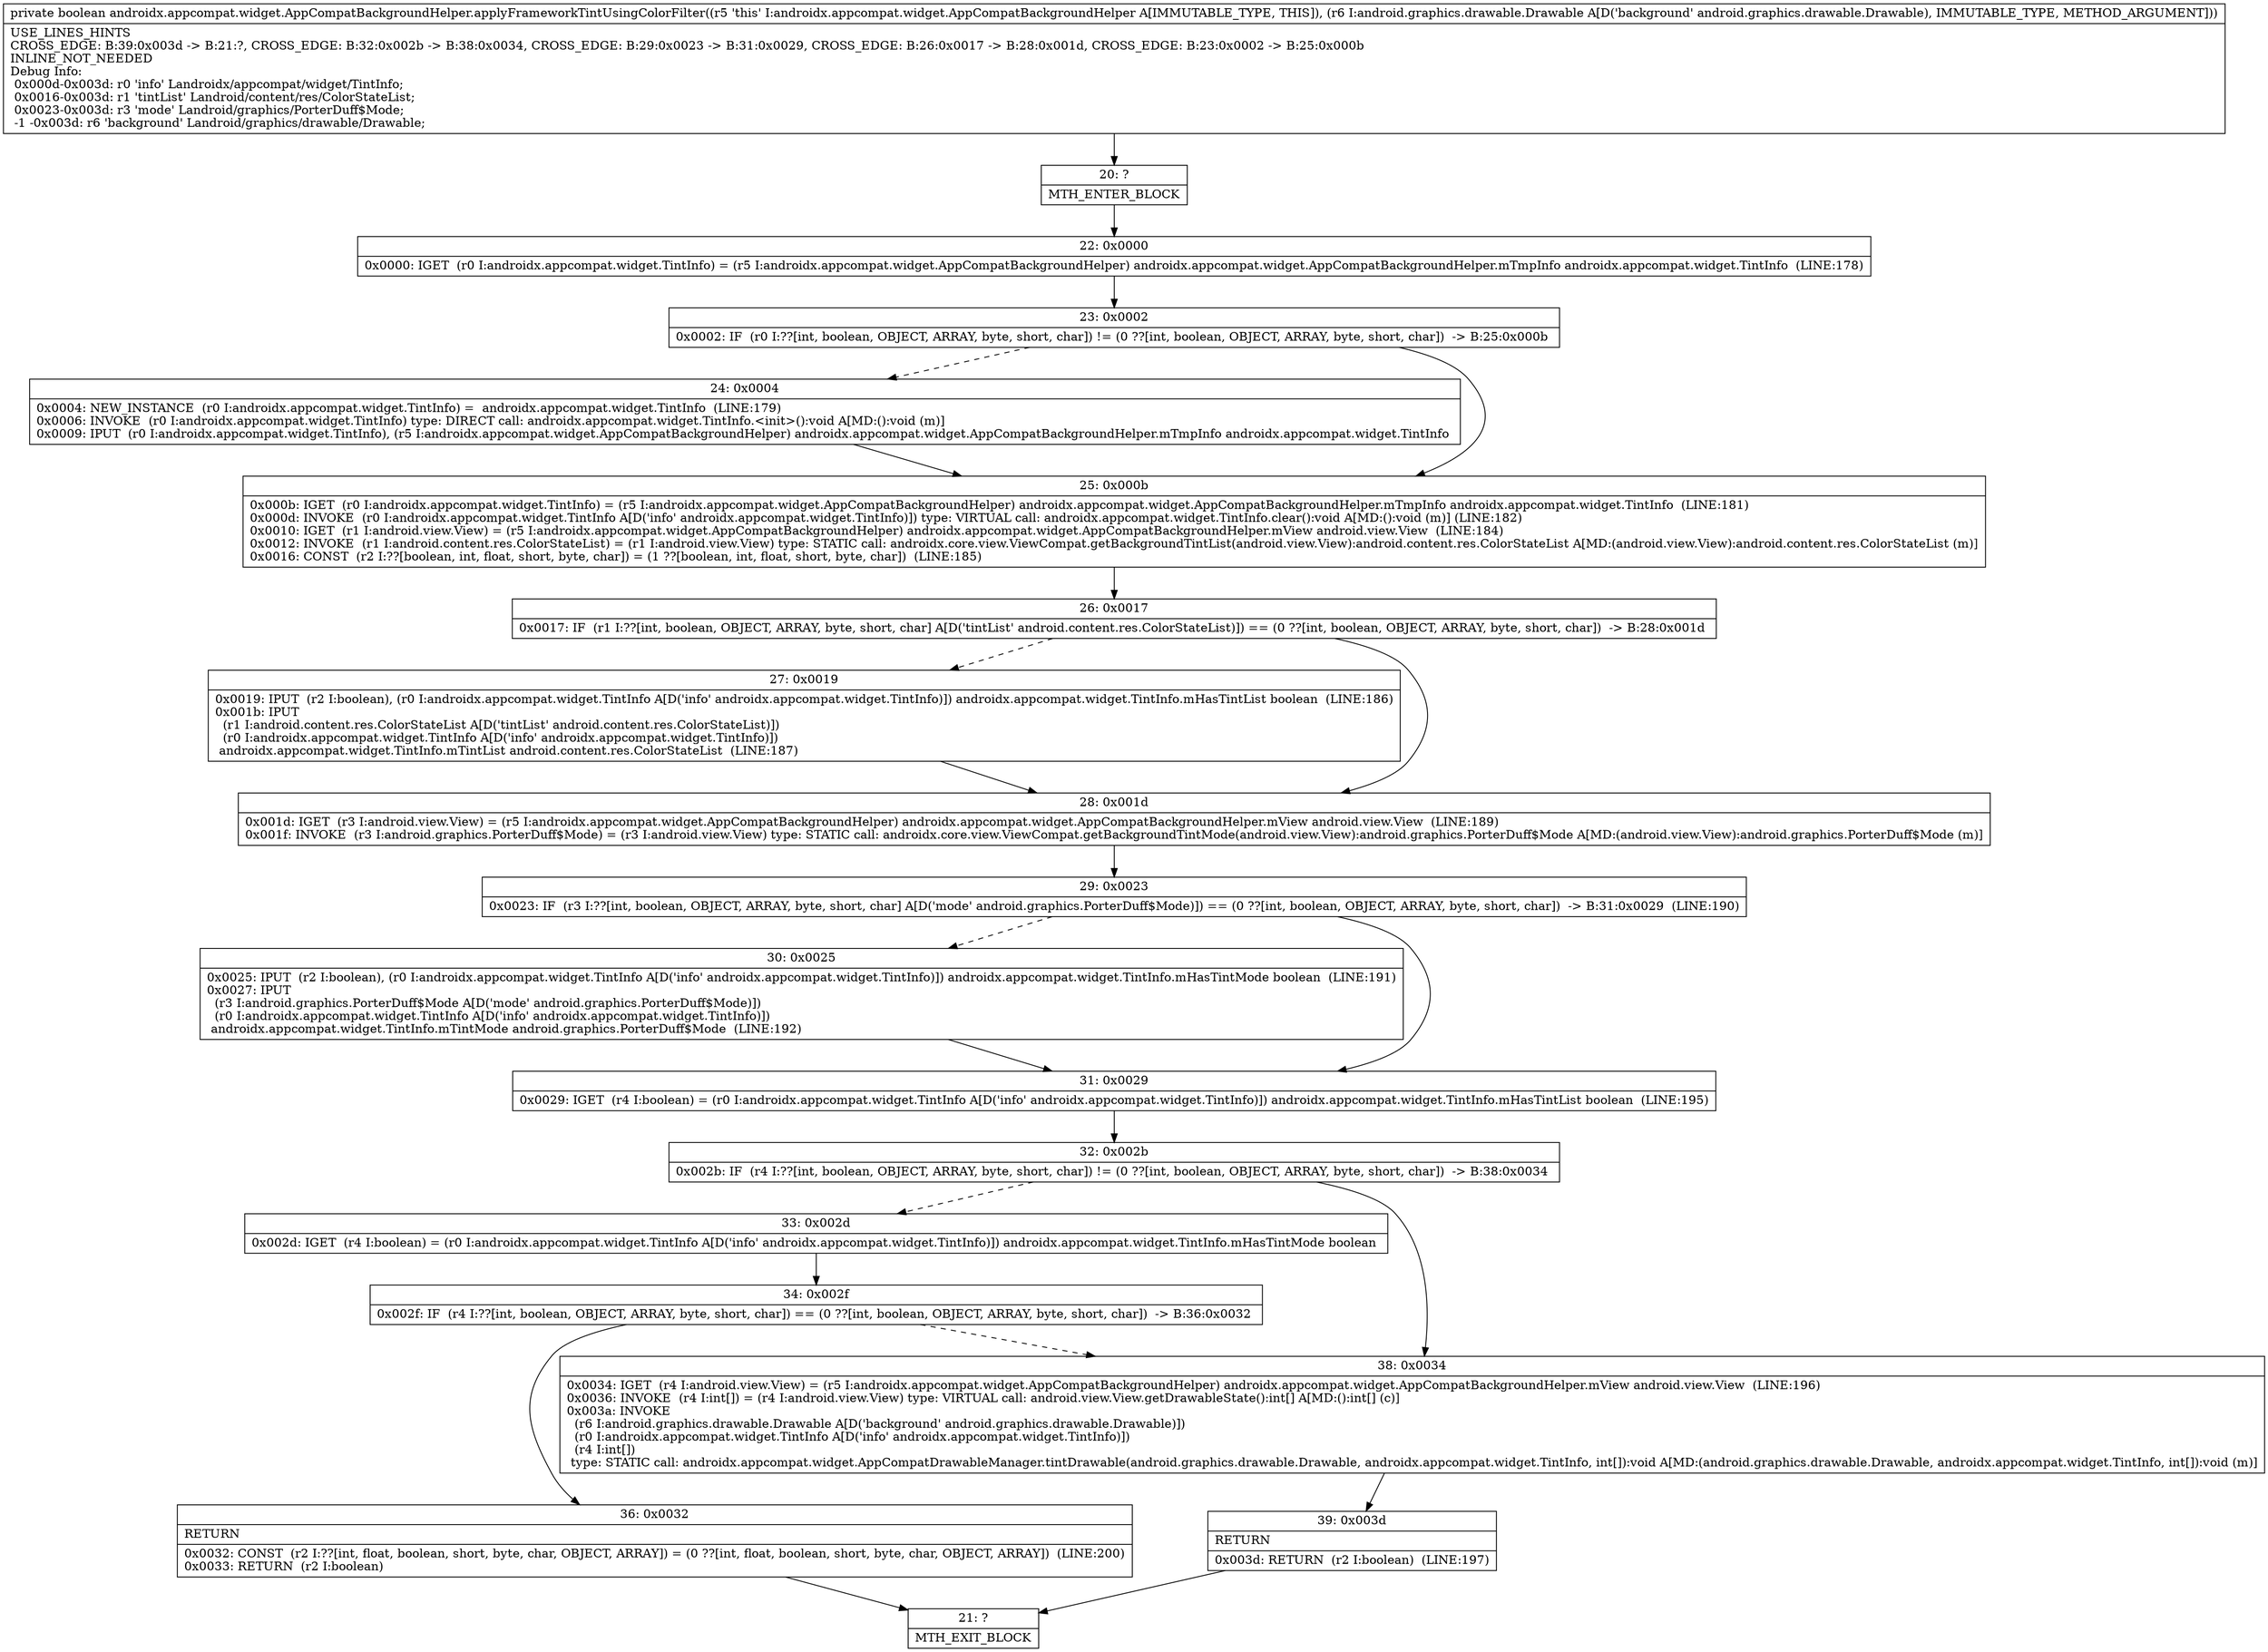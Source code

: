 digraph "CFG forandroidx.appcompat.widget.AppCompatBackgroundHelper.applyFrameworkTintUsingColorFilter(Landroid\/graphics\/drawable\/Drawable;)Z" {
Node_20 [shape=record,label="{20\:\ ?|MTH_ENTER_BLOCK\l}"];
Node_22 [shape=record,label="{22\:\ 0x0000|0x0000: IGET  (r0 I:androidx.appcompat.widget.TintInfo) = (r5 I:androidx.appcompat.widget.AppCompatBackgroundHelper) androidx.appcompat.widget.AppCompatBackgroundHelper.mTmpInfo androidx.appcompat.widget.TintInfo  (LINE:178)\l}"];
Node_23 [shape=record,label="{23\:\ 0x0002|0x0002: IF  (r0 I:??[int, boolean, OBJECT, ARRAY, byte, short, char]) != (0 ??[int, boolean, OBJECT, ARRAY, byte, short, char])  \-\> B:25:0x000b \l}"];
Node_24 [shape=record,label="{24\:\ 0x0004|0x0004: NEW_INSTANCE  (r0 I:androidx.appcompat.widget.TintInfo) =  androidx.appcompat.widget.TintInfo  (LINE:179)\l0x0006: INVOKE  (r0 I:androidx.appcompat.widget.TintInfo) type: DIRECT call: androidx.appcompat.widget.TintInfo.\<init\>():void A[MD:():void (m)]\l0x0009: IPUT  (r0 I:androidx.appcompat.widget.TintInfo), (r5 I:androidx.appcompat.widget.AppCompatBackgroundHelper) androidx.appcompat.widget.AppCompatBackgroundHelper.mTmpInfo androidx.appcompat.widget.TintInfo \l}"];
Node_25 [shape=record,label="{25\:\ 0x000b|0x000b: IGET  (r0 I:androidx.appcompat.widget.TintInfo) = (r5 I:androidx.appcompat.widget.AppCompatBackgroundHelper) androidx.appcompat.widget.AppCompatBackgroundHelper.mTmpInfo androidx.appcompat.widget.TintInfo  (LINE:181)\l0x000d: INVOKE  (r0 I:androidx.appcompat.widget.TintInfo A[D('info' androidx.appcompat.widget.TintInfo)]) type: VIRTUAL call: androidx.appcompat.widget.TintInfo.clear():void A[MD:():void (m)] (LINE:182)\l0x0010: IGET  (r1 I:android.view.View) = (r5 I:androidx.appcompat.widget.AppCompatBackgroundHelper) androidx.appcompat.widget.AppCompatBackgroundHelper.mView android.view.View  (LINE:184)\l0x0012: INVOKE  (r1 I:android.content.res.ColorStateList) = (r1 I:android.view.View) type: STATIC call: androidx.core.view.ViewCompat.getBackgroundTintList(android.view.View):android.content.res.ColorStateList A[MD:(android.view.View):android.content.res.ColorStateList (m)]\l0x0016: CONST  (r2 I:??[boolean, int, float, short, byte, char]) = (1 ??[boolean, int, float, short, byte, char])  (LINE:185)\l}"];
Node_26 [shape=record,label="{26\:\ 0x0017|0x0017: IF  (r1 I:??[int, boolean, OBJECT, ARRAY, byte, short, char] A[D('tintList' android.content.res.ColorStateList)]) == (0 ??[int, boolean, OBJECT, ARRAY, byte, short, char])  \-\> B:28:0x001d \l}"];
Node_27 [shape=record,label="{27\:\ 0x0019|0x0019: IPUT  (r2 I:boolean), (r0 I:androidx.appcompat.widget.TintInfo A[D('info' androidx.appcompat.widget.TintInfo)]) androidx.appcompat.widget.TintInfo.mHasTintList boolean  (LINE:186)\l0x001b: IPUT  \l  (r1 I:android.content.res.ColorStateList A[D('tintList' android.content.res.ColorStateList)])\l  (r0 I:androidx.appcompat.widget.TintInfo A[D('info' androidx.appcompat.widget.TintInfo)])\l androidx.appcompat.widget.TintInfo.mTintList android.content.res.ColorStateList  (LINE:187)\l}"];
Node_28 [shape=record,label="{28\:\ 0x001d|0x001d: IGET  (r3 I:android.view.View) = (r5 I:androidx.appcompat.widget.AppCompatBackgroundHelper) androidx.appcompat.widget.AppCompatBackgroundHelper.mView android.view.View  (LINE:189)\l0x001f: INVOKE  (r3 I:android.graphics.PorterDuff$Mode) = (r3 I:android.view.View) type: STATIC call: androidx.core.view.ViewCompat.getBackgroundTintMode(android.view.View):android.graphics.PorterDuff$Mode A[MD:(android.view.View):android.graphics.PorterDuff$Mode (m)]\l}"];
Node_29 [shape=record,label="{29\:\ 0x0023|0x0023: IF  (r3 I:??[int, boolean, OBJECT, ARRAY, byte, short, char] A[D('mode' android.graphics.PorterDuff$Mode)]) == (0 ??[int, boolean, OBJECT, ARRAY, byte, short, char])  \-\> B:31:0x0029  (LINE:190)\l}"];
Node_30 [shape=record,label="{30\:\ 0x0025|0x0025: IPUT  (r2 I:boolean), (r0 I:androidx.appcompat.widget.TintInfo A[D('info' androidx.appcompat.widget.TintInfo)]) androidx.appcompat.widget.TintInfo.mHasTintMode boolean  (LINE:191)\l0x0027: IPUT  \l  (r3 I:android.graphics.PorterDuff$Mode A[D('mode' android.graphics.PorterDuff$Mode)])\l  (r0 I:androidx.appcompat.widget.TintInfo A[D('info' androidx.appcompat.widget.TintInfo)])\l androidx.appcompat.widget.TintInfo.mTintMode android.graphics.PorterDuff$Mode  (LINE:192)\l}"];
Node_31 [shape=record,label="{31\:\ 0x0029|0x0029: IGET  (r4 I:boolean) = (r0 I:androidx.appcompat.widget.TintInfo A[D('info' androidx.appcompat.widget.TintInfo)]) androidx.appcompat.widget.TintInfo.mHasTintList boolean  (LINE:195)\l}"];
Node_32 [shape=record,label="{32\:\ 0x002b|0x002b: IF  (r4 I:??[int, boolean, OBJECT, ARRAY, byte, short, char]) != (0 ??[int, boolean, OBJECT, ARRAY, byte, short, char])  \-\> B:38:0x0034 \l}"];
Node_33 [shape=record,label="{33\:\ 0x002d|0x002d: IGET  (r4 I:boolean) = (r0 I:androidx.appcompat.widget.TintInfo A[D('info' androidx.appcompat.widget.TintInfo)]) androidx.appcompat.widget.TintInfo.mHasTintMode boolean \l}"];
Node_34 [shape=record,label="{34\:\ 0x002f|0x002f: IF  (r4 I:??[int, boolean, OBJECT, ARRAY, byte, short, char]) == (0 ??[int, boolean, OBJECT, ARRAY, byte, short, char])  \-\> B:36:0x0032 \l}"];
Node_36 [shape=record,label="{36\:\ 0x0032|RETURN\l|0x0032: CONST  (r2 I:??[int, float, boolean, short, byte, char, OBJECT, ARRAY]) = (0 ??[int, float, boolean, short, byte, char, OBJECT, ARRAY])  (LINE:200)\l0x0033: RETURN  (r2 I:boolean) \l}"];
Node_21 [shape=record,label="{21\:\ ?|MTH_EXIT_BLOCK\l}"];
Node_38 [shape=record,label="{38\:\ 0x0034|0x0034: IGET  (r4 I:android.view.View) = (r5 I:androidx.appcompat.widget.AppCompatBackgroundHelper) androidx.appcompat.widget.AppCompatBackgroundHelper.mView android.view.View  (LINE:196)\l0x0036: INVOKE  (r4 I:int[]) = (r4 I:android.view.View) type: VIRTUAL call: android.view.View.getDrawableState():int[] A[MD:():int[] (c)]\l0x003a: INVOKE  \l  (r6 I:android.graphics.drawable.Drawable A[D('background' android.graphics.drawable.Drawable)])\l  (r0 I:androidx.appcompat.widget.TintInfo A[D('info' androidx.appcompat.widget.TintInfo)])\l  (r4 I:int[])\l type: STATIC call: androidx.appcompat.widget.AppCompatDrawableManager.tintDrawable(android.graphics.drawable.Drawable, androidx.appcompat.widget.TintInfo, int[]):void A[MD:(android.graphics.drawable.Drawable, androidx.appcompat.widget.TintInfo, int[]):void (m)]\l}"];
Node_39 [shape=record,label="{39\:\ 0x003d|RETURN\l|0x003d: RETURN  (r2 I:boolean)  (LINE:197)\l}"];
MethodNode[shape=record,label="{private boolean androidx.appcompat.widget.AppCompatBackgroundHelper.applyFrameworkTintUsingColorFilter((r5 'this' I:androidx.appcompat.widget.AppCompatBackgroundHelper A[IMMUTABLE_TYPE, THIS]), (r6 I:android.graphics.drawable.Drawable A[D('background' android.graphics.drawable.Drawable), IMMUTABLE_TYPE, METHOD_ARGUMENT]))  | USE_LINES_HINTS\lCROSS_EDGE: B:39:0x003d \-\> B:21:?, CROSS_EDGE: B:32:0x002b \-\> B:38:0x0034, CROSS_EDGE: B:29:0x0023 \-\> B:31:0x0029, CROSS_EDGE: B:26:0x0017 \-\> B:28:0x001d, CROSS_EDGE: B:23:0x0002 \-\> B:25:0x000b\lINLINE_NOT_NEEDED\lDebug Info:\l  0x000d\-0x003d: r0 'info' Landroidx\/appcompat\/widget\/TintInfo;\l  0x0016\-0x003d: r1 'tintList' Landroid\/content\/res\/ColorStateList;\l  0x0023\-0x003d: r3 'mode' Landroid\/graphics\/PorterDuff$Mode;\l  \-1 \-0x003d: r6 'background' Landroid\/graphics\/drawable\/Drawable;\l}"];
MethodNode -> Node_20;Node_20 -> Node_22;
Node_22 -> Node_23;
Node_23 -> Node_24[style=dashed];
Node_23 -> Node_25;
Node_24 -> Node_25;
Node_25 -> Node_26;
Node_26 -> Node_27[style=dashed];
Node_26 -> Node_28;
Node_27 -> Node_28;
Node_28 -> Node_29;
Node_29 -> Node_30[style=dashed];
Node_29 -> Node_31;
Node_30 -> Node_31;
Node_31 -> Node_32;
Node_32 -> Node_33[style=dashed];
Node_32 -> Node_38;
Node_33 -> Node_34;
Node_34 -> Node_36;
Node_34 -> Node_38[style=dashed];
Node_36 -> Node_21;
Node_38 -> Node_39;
Node_39 -> Node_21;
}

